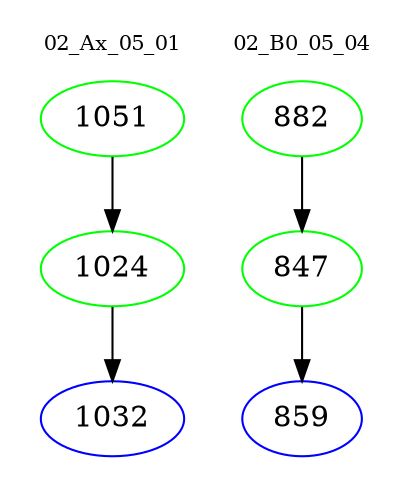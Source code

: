 digraph{
subgraph cluster_0 {
color = white
label = "02_Ax_05_01";
fontsize=10;
T0_1051 [label="1051", color="green"]
T0_1051 -> T0_1024 [color="black"]
T0_1024 [label="1024", color="green"]
T0_1024 -> T0_1032 [color="black"]
T0_1032 [label="1032", color="blue"]
}
subgraph cluster_1 {
color = white
label = "02_B0_05_04";
fontsize=10;
T1_882 [label="882", color="green"]
T1_882 -> T1_847 [color="black"]
T1_847 [label="847", color="green"]
T1_847 -> T1_859 [color="black"]
T1_859 [label="859", color="blue"]
}
}
